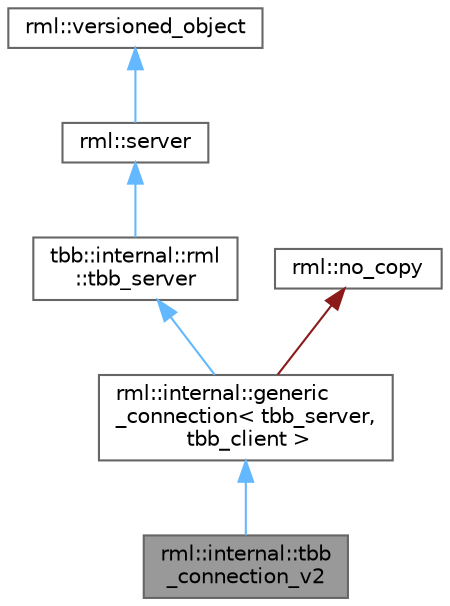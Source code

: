 digraph "rml::internal::tbb_connection_v2"
{
 // LATEX_PDF_SIZE
  bgcolor="transparent";
  edge [fontname=Helvetica,fontsize=10,labelfontname=Helvetica,labelfontsize=10];
  node [fontname=Helvetica,fontsize=10,shape=box,height=0.2,width=0.4];
  Node1 [id="Node000001",label="rml::internal::tbb\l_connection_v2",height=0.2,width=0.4,color="gray40", fillcolor="grey60", style="filled", fontcolor="black",tooltip="Represents a server/client binding."];
  Node2 -> Node1 [id="edge1_Node000001_Node000002",dir="back",color="steelblue1",style="solid",tooltip=" "];
  Node2 [id="Node000002",label="rml::internal::generic\l_connection\< tbb_server,\l tbb_client \>",height=0.2,width=0.4,color="gray40", fillcolor="white", style="filled",URL="$classrml_1_1internal_1_1generic__connection.html",tooltip=" "];
  Node3 -> Node2 [id="edge2_Node000002_Node000003",dir="back",color="steelblue1",style="solid",tooltip=" "];
  Node3 [id="Node000003",label="tbb::internal::rml\l::tbb_server",height=0.2,width=0.4,color="gray40", fillcolor="white", style="filled",URL="$classtbb_1_1internal_1_1rml_1_1tbb__server.html",tooltip="Represents a set of TBB worker threads provided by the server."];
  Node4 -> Node3 [id="edge3_Node000003_Node000004",dir="back",color="steelblue1",style="solid",tooltip=" "];
  Node4 [id="Node000004",label="rml::server",height=0.2,width=0.4,color="gray40", fillcolor="white", style="filled",URL="$classrml_1_1server.html",tooltip=" "];
  Node5 -> Node4 [id="edge4_Node000004_Node000005",dir="back",color="steelblue1",style="solid",tooltip=" "];
  Node5 [id="Node000005",label="rml::versioned_object",height=0.2,width=0.4,color="gray40", fillcolor="white", style="filled",URL="$classrml_1_1versioned__object.html",tooltip=" "];
  Node6 -> Node2 [id="edge5_Node000002_Node000006",dir="back",color="firebrick4",style="solid",tooltip=" "];
  Node6 [id="Node000006",label="rml::no_copy",height=0.2,width=0.4,color="gray40", fillcolor="white", style="filled",URL="$classrml_1_1no__copy.html",tooltip="Base class for denying assignment and copy constructor."];
}
